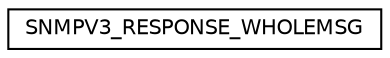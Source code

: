 digraph "Graphical Class Hierarchy"
{
  edge [fontname="Helvetica",fontsize="10",labelfontname="Helvetica",labelfontsize="10"];
  node [fontname="Helvetica",fontsize="10",shape=record];
  rankdir="LR";
  Node1 [label="SNMPV3_RESPONSE_WHOLEMSG",height=0.2,width=0.4,color="black", fillcolor="white", style="filled",URL="$struct_s_n_m_p_v3___r_e_s_p_o_n_s_e___w_h_o_l_e_m_s_g.html"];
}
